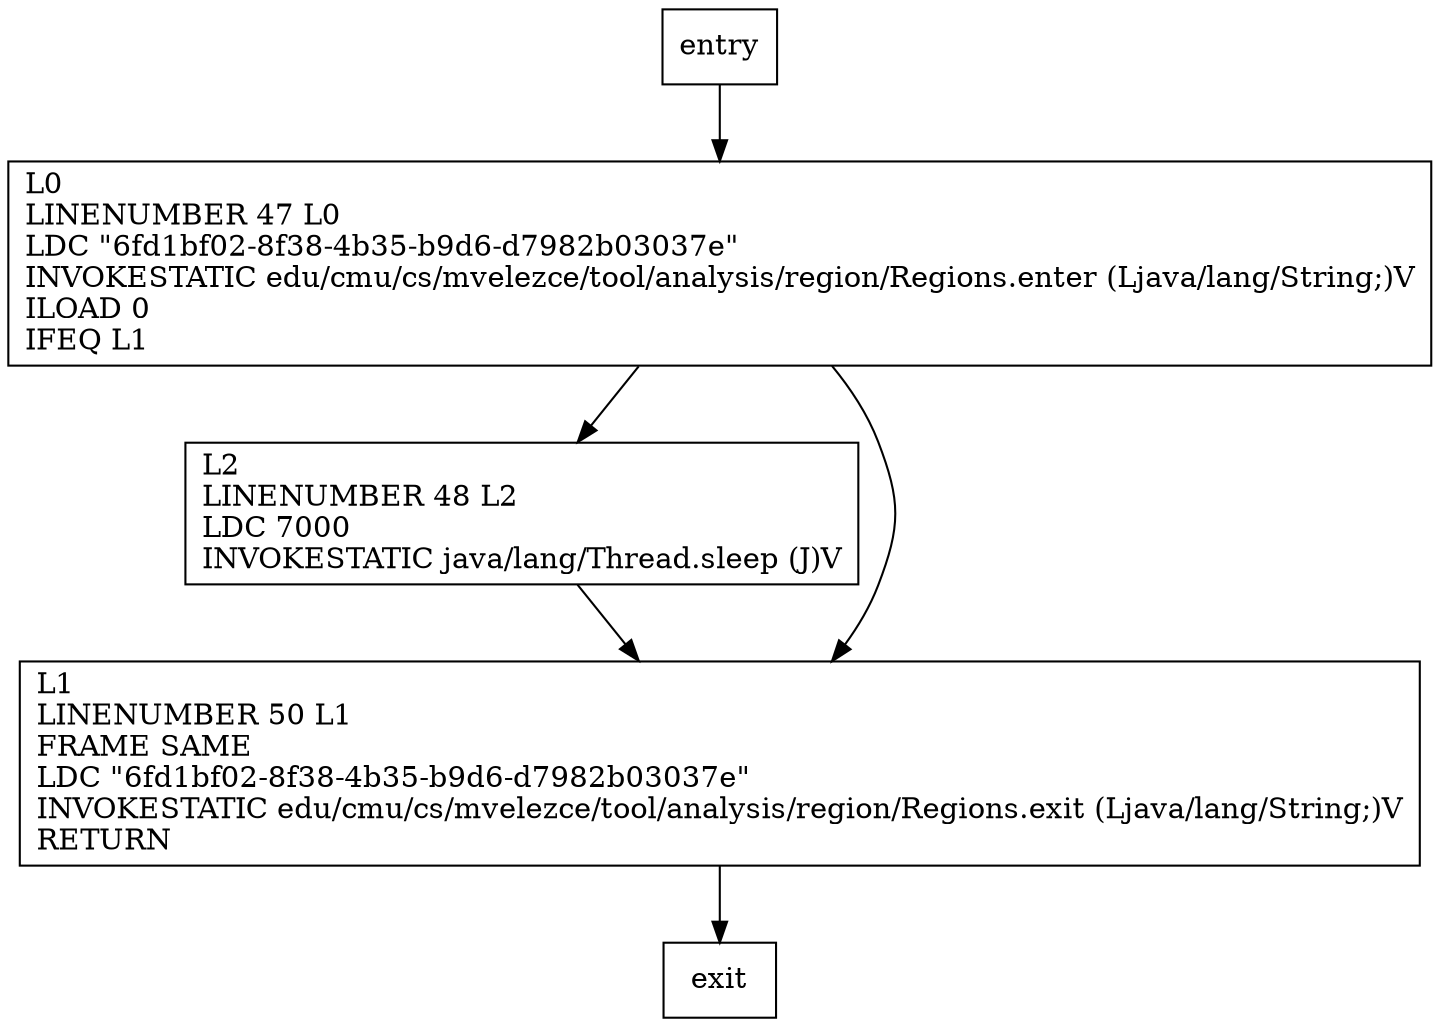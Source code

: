 digraph moo {
node [shape=record];
1873859565 [label="L0\lLINENUMBER 47 L0\lLDC \"6fd1bf02-8f38-4b35-b9d6-d7982b03037e\"\lINVOKESTATIC edu/cmu/cs/mvelezce/tool/analysis/region/Regions.enter (Ljava/lang/String;)V\lILOAD 0\lIFEQ L1\l"];
1361289747 [label="L2\lLINENUMBER 48 L2\lLDC 7000\lINVOKESTATIC java/lang/Thread.sleep (J)V\l"];
1843289228 [label="L1\lLINENUMBER 50 L1\lFRAME SAME\lLDC \"6fd1bf02-8f38-4b35-b9d6-d7982b03037e\"\lINVOKESTATIC edu/cmu/cs/mvelezce/tool/analysis/region/Regions.exit (Ljava/lang/String;)V\lRETURN\l"];
entry;
exit;
entry -> 1873859565;
1873859565 -> 1361289747;
1873859565 -> 1843289228;
1361289747 -> 1843289228;
1843289228 -> exit;
}
